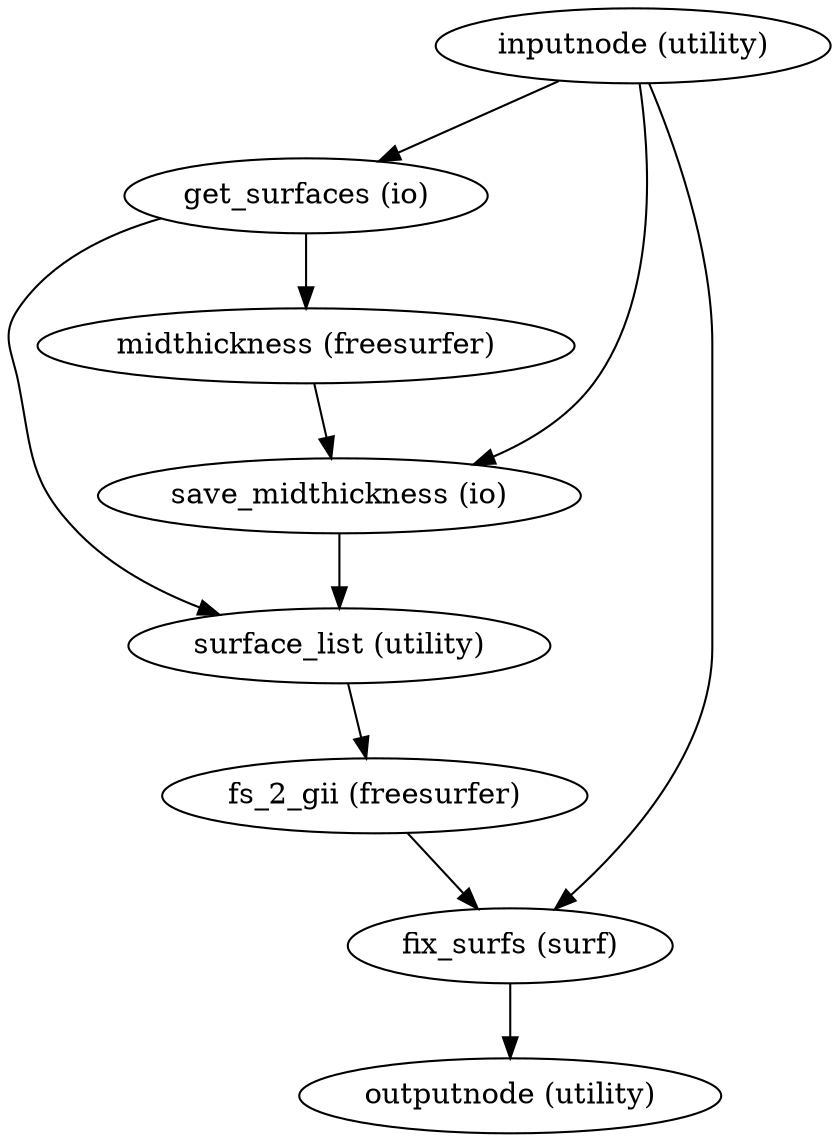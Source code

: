 strict digraph  {
"inputnode (utility)";
"get_surfaces (io)";
"save_midthickness (io)";
"fix_surfs (surf)";
"midthickness (freesurfer)";
"surface_list (utility)";
"fs_2_gii (freesurfer)";
"outputnode (utility)";
"inputnode (utility)" -> "get_surfaces (io)";
"inputnode (utility)" -> "save_midthickness (io)";
"inputnode (utility)" -> "fix_surfs (surf)";
"get_surfaces (io)" -> "midthickness (freesurfer)";
"get_surfaces (io)" -> "surface_list (utility)";
"save_midthickness (io)" -> "surface_list (utility)";
"fix_surfs (surf)" -> "outputnode (utility)";
"midthickness (freesurfer)" -> "save_midthickness (io)";
"surface_list (utility)" -> "fs_2_gii (freesurfer)";
"fs_2_gii (freesurfer)" -> "fix_surfs (surf)";
}
